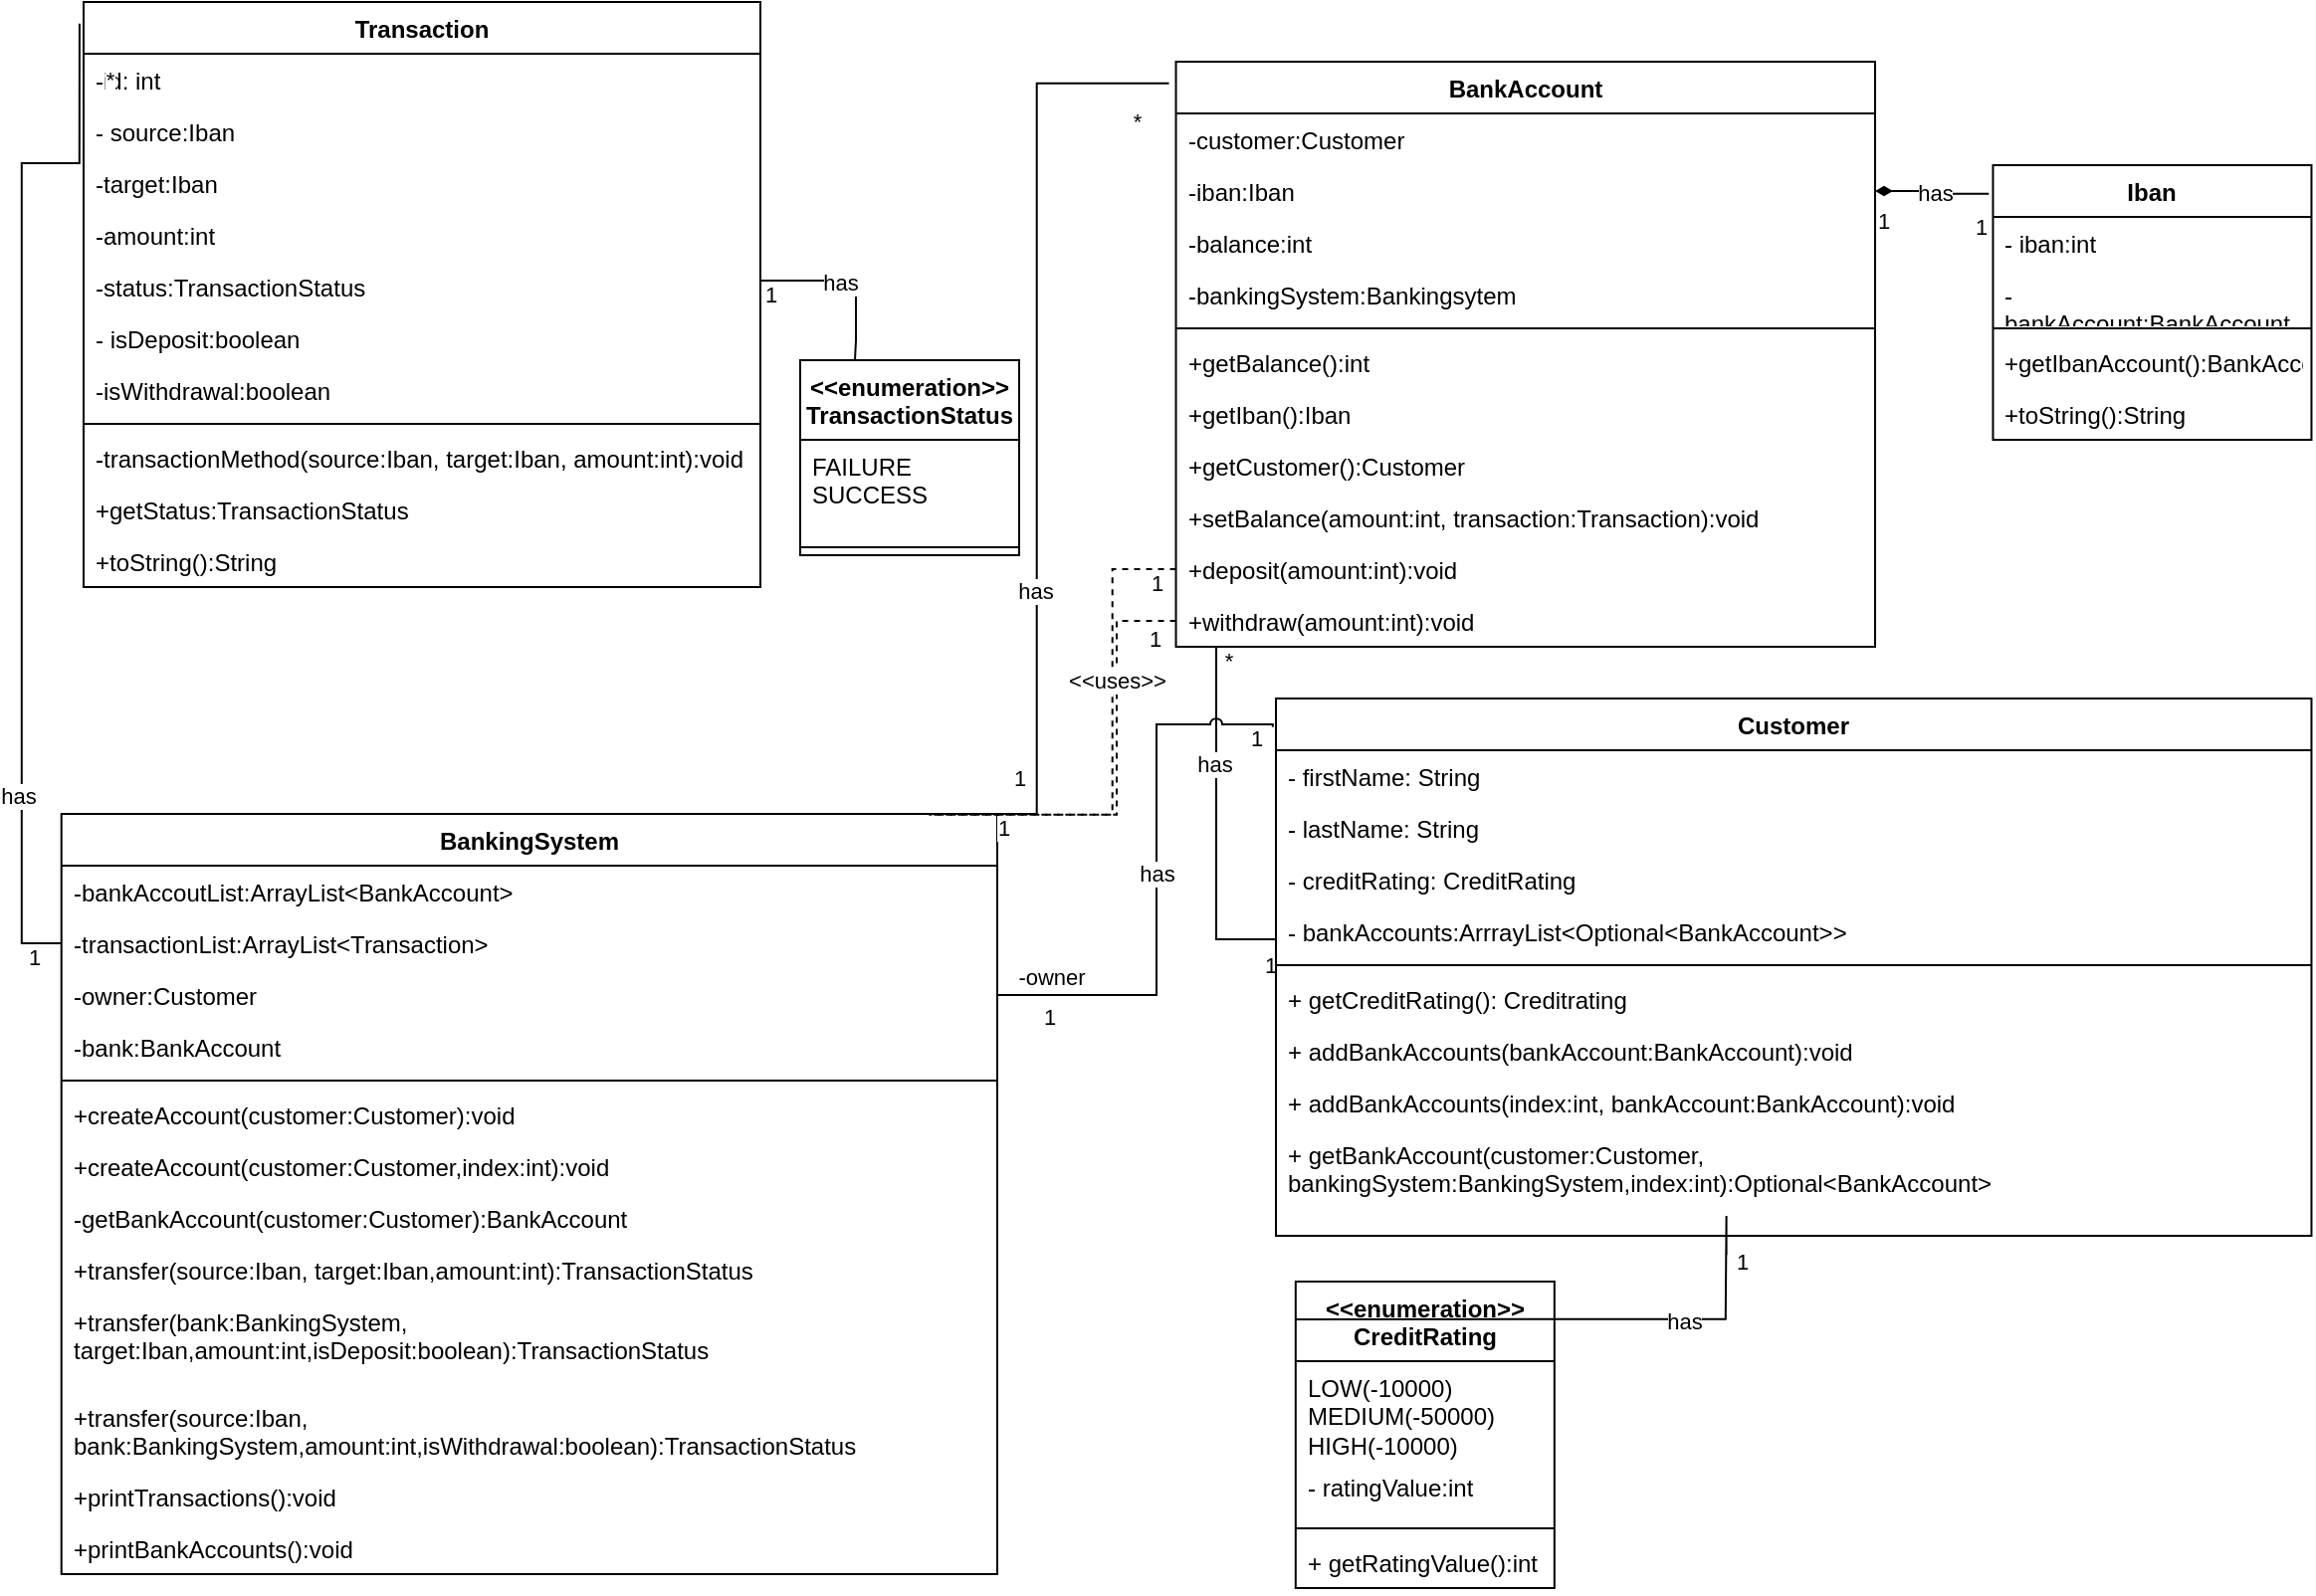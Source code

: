 <mxfile version="24.2.5" type="github">
  <diagram name="Page-1" id="c4acf3e9-155e-7222-9cf6-157b1a14988f">
    <mxGraphModel dx="1304" dy="1502" grid="1" gridSize="10" guides="1" tooltips="1" connect="1" arrows="1" fold="1" page="1" pageScale="1" pageWidth="1169" pageHeight="827" background="none" math="0" shadow="0">
      <root>
        <mxCell id="0" />
        <mxCell id="1" parent="0" />
        <mxCell id="sZMMLWBmmRGJno0L5d0l-5" value="BankingSystem" style="swimlane;fontStyle=1;align=center;verticalAlign=top;childLayout=stackLayout;horizontal=1;startSize=26;horizontalStack=0;resizeParent=1;resizeParentMax=0;resizeLast=0;collapsible=1;marginBottom=0;whiteSpace=wrap;html=1;" parent="1" vertex="1">
          <mxGeometry x="28.86" y="438" width="470.14" height="382" as="geometry" />
        </mxCell>
        <mxCell id="sZMMLWBmmRGJno0L5d0l-6" value="-bankAccoutList:ArrayList&amp;lt;BankAccount&amp;gt;" style="text;strokeColor=none;fillColor=none;align=left;verticalAlign=top;spacingLeft=4;spacingRight=4;overflow=hidden;rotatable=0;points=[[0,0.5],[1,0.5]];portConstraint=eastwest;whiteSpace=wrap;html=1;" parent="sZMMLWBmmRGJno0L5d0l-5" vertex="1">
          <mxGeometry y="26" width="470.14" height="26" as="geometry" />
        </mxCell>
        <mxCell id="wk22fEHmPmrBNLuspNeW-15" value="-transactionList:ArrayList&amp;lt;Transaction&amp;gt;" style="text;strokeColor=none;fillColor=none;align=left;verticalAlign=top;spacingLeft=4;spacingRight=4;overflow=hidden;rotatable=0;points=[[0,0.5],[1,0.5]];portConstraint=eastwest;whiteSpace=wrap;html=1;" parent="sZMMLWBmmRGJno0L5d0l-5" vertex="1">
          <mxGeometry y="52" width="470.14" height="26" as="geometry" />
        </mxCell>
        <mxCell id="wk22fEHmPmrBNLuspNeW-14" value="-owner:Customer" style="text;strokeColor=none;fillColor=none;align=left;verticalAlign=top;spacingLeft=4;spacingRight=4;overflow=hidden;rotatable=0;points=[[0,0.5],[1,0.5]];portConstraint=eastwest;whiteSpace=wrap;html=1;" parent="sZMMLWBmmRGJno0L5d0l-5" vertex="1">
          <mxGeometry y="78" width="470.14" height="26" as="geometry" />
        </mxCell>
        <mxCell id="wk22fEHmPmrBNLuspNeW-16" value="-bank:BankAccount" style="text;strokeColor=none;fillColor=none;align=left;verticalAlign=top;spacingLeft=4;spacingRight=4;overflow=hidden;rotatable=0;points=[[0,0.5],[1,0.5]];portConstraint=eastwest;whiteSpace=wrap;html=1;" parent="sZMMLWBmmRGJno0L5d0l-5" vertex="1">
          <mxGeometry y="104" width="470.14" height="26" as="geometry" />
        </mxCell>
        <mxCell id="sZMMLWBmmRGJno0L5d0l-7" value="" style="line;strokeWidth=1;fillColor=none;align=left;verticalAlign=middle;spacingTop=-1;spacingLeft=3;spacingRight=3;rotatable=0;labelPosition=right;points=[];portConstraint=eastwest;strokeColor=inherit;" parent="sZMMLWBmmRGJno0L5d0l-5" vertex="1">
          <mxGeometry y="130" width="470.14" height="8" as="geometry" />
        </mxCell>
        <mxCell id="sZMMLWBmmRGJno0L5d0l-8" value="+createAccount(customer:Customer):void" style="text;strokeColor=none;fillColor=none;align=left;verticalAlign=top;spacingLeft=4;spacingRight=4;overflow=hidden;rotatable=0;points=[[0,0.5],[1,0.5]];portConstraint=eastwest;whiteSpace=wrap;html=1;" parent="sZMMLWBmmRGJno0L5d0l-5" vertex="1">
          <mxGeometry y="138" width="470.14" height="26" as="geometry" />
        </mxCell>
        <mxCell id="wk22fEHmPmrBNLuspNeW-73" value="+createAccount(customer:Customer,index:int):void" style="text;strokeColor=none;fillColor=none;align=left;verticalAlign=top;spacingLeft=4;spacingRight=4;overflow=hidden;rotatable=0;points=[[0,0.5],[1,0.5]];portConstraint=eastwest;whiteSpace=wrap;html=1;" parent="sZMMLWBmmRGJno0L5d0l-5" vertex="1">
          <mxGeometry y="164" width="470.14" height="26" as="geometry" />
        </mxCell>
        <mxCell id="wk22fEHmPmrBNLuspNeW-17" value="-getBankAccount(customer:Customer):BankAccount" style="text;strokeColor=none;fillColor=none;align=left;verticalAlign=top;spacingLeft=4;spacingRight=4;overflow=hidden;rotatable=0;points=[[0,0.5],[1,0.5]];portConstraint=eastwest;whiteSpace=wrap;html=1;" parent="sZMMLWBmmRGJno0L5d0l-5" vertex="1">
          <mxGeometry y="190" width="470.14" height="26" as="geometry" />
        </mxCell>
        <mxCell id="wk22fEHmPmrBNLuspNeW-18" value="+transfer(source:Iban, target:Iban,amount:int):TransactionStatus" style="text;strokeColor=none;fillColor=none;align=left;verticalAlign=top;spacingLeft=4;spacingRight=4;overflow=hidden;rotatable=0;points=[[0,0.5],[1,0.5]];portConstraint=eastwest;whiteSpace=wrap;html=1;" parent="sZMMLWBmmRGJno0L5d0l-5" vertex="1">
          <mxGeometry y="216" width="470.14" height="26" as="geometry" />
        </mxCell>
        <mxCell id="wk22fEHmPmrBNLuspNeW-74" value="&lt;div&gt;+transfer(bank:BankingSystem, target:Iban,amount:int,isDeposit:boolean):TransactionStatus&lt;/div&gt;" style="text;strokeColor=none;fillColor=none;align=left;verticalAlign=top;spacingLeft=4;spacingRight=4;overflow=hidden;rotatable=0;points=[[0,0.5],[1,0.5]];portConstraint=eastwest;whiteSpace=wrap;html=1;" parent="sZMMLWBmmRGJno0L5d0l-5" vertex="1">
          <mxGeometry y="242" width="470.14" height="48" as="geometry" />
        </mxCell>
        <mxCell id="wk22fEHmPmrBNLuspNeW-75" value="+transfer(source:Iban, bank:BankingSystem,amount:int,isWithdrawal:boolean):TransactionStatus" style="text;strokeColor=none;fillColor=none;align=left;verticalAlign=top;spacingLeft=4;spacingRight=4;overflow=hidden;rotatable=0;points=[[0,0.5],[1,0.5]];portConstraint=eastwest;whiteSpace=wrap;html=1;" parent="sZMMLWBmmRGJno0L5d0l-5" vertex="1">
          <mxGeometry y="290" width="470.14" height="40" as="geometry" />
        </mxCell>
        <mxCell id="wk22fEHmPmrBNLuspNeW-19" value="+printTransactions():void" style="text;strokeColor=none;fillColor=none;align=left;verticalAlign=top;spacingLeft=4;spacingRight=4;overflow=hidden;rotatable=0;points=[[0,0.5],[1,0.5]];portConstraint=eastwest;whiteSpace=wrap;html=1;" parent="sZMMLWBmmRGJno0L5d0l-5" vertex="1">
          <mxGeometry y="330" width="470.14" height="26" as="geometry" />
        </mxCell>
        <mxCell id="wk22fEHmPmrBNLuspNeW-76" value="+printBankAccounts():void" style="text;strokeColor=none;fillColor=none;align=left;verticalAlign=top;spacingLeft=4;spacingRight=4;overflow=hidden;rotatable=0;points=[[0,0.5],[1,0.5]];portConstraint=eastwest;whiteSpace=wrap;html=1;" parent="sZMMLWBmmRGJno0L5d0l-5" vertex="1">
          <mxGeometry y="356" width="470.14" height="26" as="geometry" />
        </mxCell>
        <mxCell id="wk22fEHmPmrBNLuspNeW-20" value="&lt;div&gt;&amp;lt;&amp;lt;enumeration&amp;gt;&amp;gt;&lt;/div&gt;&lt;div&gt;CreditRating&lt;br&gt;&lt;/div&gt;" style="swimlane;fontStyle=1;align=center;verticalAlign=top;childLayout=stackLayout;horizontal=1;startSize=40;horizontalStack=0;resizeParent=1;resizeParentMax=0;resizeLast=0;collapsible=1;marginBottom=0;whiteSpace=wrap;html=1;" parent="1" vertex="1">
          <mxGeometry x="648.91" y="673" width="130" height="154" as="geometry" />
        </mxCell>
        <mxCell id="wk22fEHmPmrBNLuspNeW-21" value="&lt;div&gt;LOW(-10000)&lt;/div&gt;&lt;div&gt;MEDIUM(-50000)&lt;/div&gt;&lt;div&gt;HIGH(-10000)&lt;br&gt;&lt;/div&gt;" style="text;strokeColor=none;fillColor=none;align=left;verticalAlign=top;spacingLeft=4;spacingRight=4;overflow=hidden;rotatable=0;points=[[0,0.5],[1,0.5]];portConstraint=eastwest;whiteSpace=wrap;html=1;" parent="wk22fEHmPmrBNLuspNeW-20" vertex="1">
          <mxGeometry y="40" width="130" height="50" as="geometry" />
        </mxCell>
        <mxCell id="wk22fEHmPmrBNLuspNeW-24" value="- ratingValue:int" style="text;strokeColor=none;fillColor=none;align=left;verticalAlign=top;spacingLeft=4;spacingRight=4;overflow=hidden;rotatable=0;points=[[0,0.5],[1,0.5]];portConstraint=eastwest;whiteSpace=wrap;html=1;" parent="wk22fEHmPmrBNLuspNeW-20" vertex="1">
          <mxGeometry y="90" width="130" height="30" as="geometry" />
        </mxCell>
        <mxCell id="wk22fEHmPmrBNLuspNeW-22" value="" style="line;strokeWidth=1;fillColor=none;align=left;verticalAlign=middle;spacingTop=-1;spacingLeft=3;spacingRight=3;rotatable=0;labelPosition=right;points=[];portConstraint=eastwest;strokeColor=inherit;" parent="wk22fEHmPmrBNLuspNeW-20" vertex="1">
          <mxGeometry y="120" width="130" height="8" as="geometry" />
        </mxCell>
        <mxCell id="wk22fEHmPmrBNLuspNeW-23" value="+ getRatingValue():int" style="text;strokeColor=none;fillColor=none;align=left;verticalAlign=top;spacingLeft=4;spacingRight=4;overflow=hidden;rotatable=0;points=[[0,0.5],[1,0.5]];portConstraint=eastwest;whiteSpace=wrap;html=1;" parent="wk22fEHmPmrBNLuspNeW-20" vertex="1">
          <mxGeometry y="128" width="130" height="26" as="geometry" />
        </mxCell>
        <mxCell id="wk22fEHmPmrBNLuspNeW-62" style="edgeStyle=orthogonalEdgeStyle;rounded=0;orthogonalLoop=1;jettySize=auto;html=1;exitX=1;exitY=0.5;exitDx=0;exitDy=0;" parent="wk22fEHmPmrBNLuspNeW-20" source="wk22fEHmPmrBNLuspNeW-21" target="wk22fEHmPmrBNLuspNeW-21" edge="1">
          <mxGeometry relative="1" as="geometry" />
        </mxCell>
        <mxCell id="wk22fEHmPmrBNLuspNeW-25" value="BankAccount" style="swimlane;fontStyle=1;align=center;verticalAlign=top;childLayout=stackLayout;horizontal=1;startSize=26;horizontalStack=0;resizeParent=1;resizeParentMax=0;resizeLast=0;collapsible=1;marginBottom=0;whiteSpace=wrap;html=1;" parent="1" vertex="1">
          <mxGeometry x="588.77" y="60" width="351.23" height="294" as="geometry" />
        </mxCell>
        <mxCell id="wk22fEHmPmrBNLuspNeW-26" value="-customer:Customer&lt;span style=&quot;white-space: pre;&quot;&gt;&#x9;&lt;/span&gt;" style="text;strokeColor=none;fillColor=none;align=left;verticalAlign=top;spacingLeft=4;spacingRight=4;overflow=hidden;rotatable=0;points=[[0,0.5],[1,0.5]];portConstraint=eastwest;whiteSpace=wrap;html=1;" parent="wk22fEHmPmrBNLuspNeW-25" vertex="1">
          <mxGeometry y="26" width="351.23" height="26" as="geometry" />
        </mxCell>
        <mxCell id="wk22fEHmPmrBNLuspNeW-27" value="-iban:Iban" style="text;strokeColor=none;fillColor=none;align=left;verticalAlign=top;spacingLeft=4;spacingRight=4;overflow=hidden;rotatable=0;points=[[0,0.5],[1,0.5]];portConstraint=eastwest;whiteSpace=wrap;html=1;" parent="wk22fEHmPmrBNLuspNeW-25" vertex="1">
          <mxGeometry y="52" width="351.23" height="26" as="geometry" />
        </mxCell>
        <mxCell id="wk22fEHmPmrBNLuspNeW-28" value="-balance:int" style="text;strokeColor=none;fillColor=none;align=left;verticalAlign=top;spacingLeft=4;spacingRight=4;overflow=hidden;rotatable=0;points=[[0,0.5],[1,0.5]];portConstraint=eastwest;whiteSpace=wrap;html=1;" parent="wk22fEHmPmrBNLuspNeW-25" vertex="1">
          <mxGeometry y="78" width="351.23" height="26" as="geometry" />
        </mxCell>
        <mxCell id="wk22fEHmPmrBNLuspNeW-29" value="-bankingSystem:Bankingsytem" style="text;strokeColor=none;fillColor=none;align=left;verticalAlign=top;spacingLeft=4;spacingRight=4;overflow=hidden;rotatable=0;points=[[0,0.5],[1,0.5]];portConstraint=eastwest;whiteSpace=wrap;html=1;" parent="wk22fEHmPmrBNLuspNeW-25" vertex="1">
          <mxGeometry y="104" width="351.23" height="26" as="geometry" />
        </mxCell>
        <mxCell id="wk22fEHmPmrBNLuspNeW-30" value="" style="line;strokeWidth=1;fillColor=none;align=left;verticalAlign=middle;spacingTop=-1;spacingLeft=3;spacingRight=3;rotatable=0;labelPosition=right;points=[];portConstraint=eastwest;strokeColor=inherit;" parent="wk22fEHmPmrBNLuspNeW-25" vertex="1">
          <mxGeometry y="130" width="351.23" height="8" as="geometry" />
        </mxCell>
        <mxCell id="wk22fEHmPmrBNLuspNeW-31" value="+getBalance():int" style="text;strokeColor=none;fillColor=none;align=left;verticalAlign=top;spacingLeft=4;spacingRight=4;overflow=hidden;rotatable=0;points=[[0,0.5],[1,0.5]];portConstraint=eastwest;whiteSpace=wrap;html=1;" parent="wk22fEHmPmrBNLuspNeW-25" vertex="1">
          <mxGeometry y="138" width="351.23" height="26" as="geometry" />
        </mxCell>
        <mxCell id="wk22fEHmPmrBNLuspNeW-32" value="+getIban():Iban" style="text;strokeColor=none;fillColor=none;align=left;verticalAlign=top;spacingLeft=4;spacingRight=4;overflow=hidden;rotatable=0;points=[[0,0.5],[1,0.5]];portConstraint=eastwest;whiteSpace=wrap;html=1;" parent="wk22fEHmPmrBNLuspNeW-25" vertex="1">
          <mxGeometry y="164" width="351.23" height="26" as="geometry" />
        </mxCell>
        <mxCell id="wk22fEHmPmrBNLuspNeW-33" value="+getCustomer():Customer" style="text;strokeColor=none;fillColor=none;align=left;verticalAlign=top;spacingLeft=4;spacingRight=4;overflow=hidden;rotatable=0;points=[[0,0.5],[1,0.5]];portConstraint=eastwest;whiteSpace=wrap;html=1;" parent="wk22fEHmPmrBNLuspNeW-25" vertex="1">
          <mxGeometry y="190" width="351.23" height="26" as="geometry" />
        </mxCell>
        <mxCell id="wk22fEHmPmrBNLuspNeW-34" value="+setBalance(amount:int, transaction:Transaction):void" style="text;strokeColor=none;fillColor=none;align=left;verticalAlign=top;spacingLeft=4;spacingRight=4;overflow=hidden;rotatable=0;points=[[0,0.5],[1,0.5]];portConstraint=eastwest;whiteSpace=wrap;html=1;" parent="wk22fEHmPmrBNLuspNeW-25" vertex="1">
          <mxGeometry y="216" width="351.23" height="26" as="geometry" />
        </mxCell>
        <mxCell id="wk22fEHmPmrBNLuspNeW-35" value="+deposit(amount:int):void" style="text;strokeColor=none;fillColor=none;align=left;verticalAlign=top;spacingLeft=4;spacingRight=4;overflow=hidden;rotatable=0;points=[[0,0.5],[1,0.5]];portConstraint=eastwest;whiteSpace=wrap;html=1;" parent="wk22fEHmPmrBNLuspNeW-25" vertex="1">
          <mxGeometry y="242" width="351.23" height="26" as="geometry" />
        </mxCell>
        <mxCell id="wk22fEHmPmrBNLuspNeW-37" value="+withdraw(amount:int):void" style="text;strokeColor=none;fillColor=none;align=left;verticalAlign=top;spacingLeft=4;spacingRight=4;overflow=hidden;rotatable=0;points=[[0,0.5],[1,0.5]];portConstraint=eastwest;whiteSpace=wrap;html=1;" parent="wk22fEHmPmrBNLuspNeW-25" vertex="1">
          <mxGeometry y="268" width="351.23" height="26" as="geometry" />
        </mxCell>
        <mxCell id="wk22fEHmPmrBNLuspNeW-38" value="Iban" style="swimlane;fontStyle=1;align=center;verticalAlign=top;childLayout=stackLayout;horizontal=1;startSize=26;horizontalStack=0;resizeParent=1;resizeParentMax=0;resizeLast=0;collapsible=1;marginBottom=0;whiteSpace=wrap;html=1;" parent="1" vertex="1">
          <mxGeometry x="999.23" y="112" width="160" height="138" as="geometry" />
        </mxCell>
        <mxCell id="wk22fEHmPmrBNLuspNeW-39" value="- iban:int" style="text;strokeColor=none;fillColor=none;align=left;verticalAlign=top;spacingLeft=4;spacingRight=4;overflow=hidden;rotatable=0;points=[[0,0.5],[1,0.5]];portConstraint=eastwest;whiteSpace=wrap;html=1;" parent="wk22fEHmPmrBNLuspNeW-38" vertex="1">
          <mxGeometry y="26" width="160" height="26" as="geometry" />
        </mxCell>
        <mxCell id="wk22fEHmPmrBNLuspNeW-42" value="- bankAccount:BankAccount" style="text;strokeColor=none;fillColor=none;align=left;verticalAlign=top;spacingLeft=4;spacingRight=4;overflow=hidden;rotatable=0;points=[[0,0.5],[1,0.5]];portConstraint=eastwest;whiteSpace=wrap;html=1;" parent="wk22fEHmPmrBNLuspNeW-38" vertex="1">
          <mxGeometry y="52" width="160" height="26" as="geometry" />
        </mxCell>
        <mxCell id="wk22fEHmPmrBNLuspNeW-40" value="" style="line;strokeWidth=1;fillColor=none;align=left;verticalAlign=middle;spacingTop=-1;spacingLeft=3;spacingRight=3;rotatable=0;labelPosition=right;points=[];portConstraint=eastwest;strokeColor=inherit;" parent="wk22fEHmPmrBNLuspNeW-38" vertex="1">
          <mxGeometry y="78" width="160" height="8" as="geometry" />
        </mxCell>
        <mxCell id="wk22fEHmPmrBNLuspNeW-41" value="+getIbanAccount():BankAccount" style="text;strokeColor=none;fillColor=none;align=left;verticalAlign=top;spacingLeft=4;spacingRight=4;overflow=hidden;rotatable=0;points=[[0,0.5],[1,0.5]];portConstraint=eastwest;whiteSpace=wrap;html=1;" parent="wk22fEHmPmrBNLuspNeW-38" vertex="1">
          <mxGeometry y="86" width="160" height="26" as="geometry" />
        </mxCell>
        <mxCell id="wk22fEHmPmrBNLuspNeW-43" value="+toString():String" style="text;strokeColor=none;fillColor=none;align=left;verticalAlign=top;spacingLeft=4;spacingRight=4;overflow=hidden;rotatable=0;points=[[0,0.5],[1,0.5]];portConstraint=eastwest;whiteSpace=wrap;html=1;" parent="wk22fEHmPmrBNLuspNeW-38" vertex="1">
          <mxGeometry y="112" width="160" height="26" as="geometry" />
        </mxCell>
        <mxCell id="wk22fEHmPmrBNLuspNeW-44" value="Transaction" style="swimlane;fontStyle=1;align=center;verticalAlign=top;childLayout=stackLayout;horizontal=1;startSize=26;horizontalStack=0;resizeParent=1;resizeParentMax=0;resizeLast=0;collapsible=1;marginBottom=0;whiteSpace=wrap;html=1;" parent="1" vertex="1">
          <mxGeometry x="39.99" y="30" width="340.01" height="294" as="geometry" />
        </mxCell>
        <mxCell id="wk22fEHmPmrBNLuspNeW-45" value="-id: int" style="text;strokeColor=none;fillColor=none;align=left;verticalAlign=top;spacingLeft=4;spacingRight=4;overflow=hidden;rotatable=0;points=[[0,0.5],[1,0.5]];portConstraint=eastwest;whiteSpace=wrap;html=1;" parent="wk22fEHmPmrBNLuspNeW-44" vertex="1">
          <mxGeometry y="26" width="340.01" height="26" as="geometry" />
        </mxCell>
        <mxCell id="wk22fEHmPmrBNLuspNeW-46" value="- source:Iban" style="text;strokeColor=none;fillColor=none;align=left;verticalAlign=top;spacingLeft=4;spacingRight=4;overflow=hidden;rotatable=0;points=[[0,0.5],[1,0.5]];portConstraint=eastwest;whiteSpace=wrap;html=1;" parent="wk22fEHmPmrBNLuspNeW-44" vertex="1">
          <mxGeometry y="52" width="340.01" height="26" as="geometry" />
        </mxCell>
        <mxCell id="wk22fEHmPmrBNLuspNeW-47" value="-target:Iban" style="text;strokeColor=none;fillColor=none;align=left;verticalAlign=top;spacingLeft=4;spacingRight=4;overflow=hidden;rotatable=0;points=[[0,0.5],[1,0.5]];portConstraint=eastwest;whiteSpace=wrap;html=1;" parent="wk22fEHmPmrBNLuspNeW-44" vertex="1">
          <mxGeometry y="78" width="340.01" height="26" as="geometry" />
        </mxCell>
        <mxCell id="wk22fEHmPmrBNLuspNeW-54" value="-amount:int" style="text;strokeColor=none;fillColor=none;align=left;verticalAlign=top;spacingLeft=4;spacingRight=4;overflow=hidden;rotatable=0;points=[[0,0.5],[1,0.5]];portConstraint=eastwest;whiteSpace=wrap;html=1;" parent="wk22fEHmPmrBNLuspNeW-44" vertex="1">
          <mxGeometry y="104" width="340.01" height="26" as="geometry" />
        </mxCell>
        <mxCell id="wk22fEHmPmrBNLuspNeW-55" value="-status:TransactionStatus" style="text;strokeColor=none;fillColor=none;align=left;verticalAlign=top;spacingLeft=4;spacingRight=4;overflow=hidden;rotatable=0;points=[[0,0.5],[1,0.5]];portConstraint=eastwest;whiteSpace=wrap;html=1;" parent="wk22fEHmPmrBNLuspNeW-44" vertex="1">
          <mxGeometry y="130" width="340.01" height="26" as="geometry" />
        </mxCell>
        <mxCell id="wk22fEHmPmrBNLuspNeW-56" value="- isDeposit:boolean" style="text;strokeColor=none;fillColor=none;align=left;verticalAlign=top;spacingLeft=4;spacingRight=4;overflow=hidden;rotatable=0;points=[[0,0.5],[1,0.5]];portConstraint=eastwest;whiteSpace=wrap;html=1;" parent="wk22fEHmPmrBNLuspNeW-44" vertex="1">
          <mxGeometry y="156" width="340.01" height="26" as="geometry" />
        </mxCell>
        <mxCell id="wk22fEHmPmrBNLuspNeW-48" value="-isWithdrawal:boolean" style="text;strokeColor=none;fillColor=none;align=left;verticalAlign=top;spacingLeft=4;spacingRight=4;overflow=hidden;rotatable=0;points=[[0,0.5],[1,0.5]];portConstraint=eastwest;whiteSpace=wrap;html=1;" parent="wk22fEHmPmrBNLuspNeW-44" vertex="1">
          <mxGeometry y="182" width="340.01" height="26" as="geometry" />
        </mxCell>
        <mxCell id="wk22fEHmPmrBNLuspNeW-49" value="" style="line;strokeWidth=1;fillColor=none;align=left;verticalAlign=middle;spacingTop=-1;spacingLeft=3;spacingRight=3;rotatable=0;labelPosition=right;points=[];portConstraint=eastwest;strokeColor=inherit;" parent="wk22fEHmPmrBNLuspNeW-44" vertex="1">
          <mxGeometry y="208" width="340.01" height="8" as="geometry" />
        </mxCell>
        <mxCell id="wk22fEHmPmrBNLuspNeW-50" value="-transactionMethod(source:Iban, target:Iban, amount:int):void" style="text;strokeColor=none;fillColor=none;align=left;verticalAlign=top;spacingLeft=4;spacingRight=4;overflow=hidden;rotatable=0;points=[[0,0.5],[1,0.5]];portConstraint=eastwest;whiteSpace=wrap;html=1;" parent="wk22fEHmPmrBNLuspNeW-44" vertex="1">
          <mxGeometry y="216" width="340.01" height="26" as="geometry" />
        </mxCell>
        <mxCell id="wk22fEHmPmrBNLuspNeW-51" value="+getStatus:TransactionStatus" style="text;strokeColor=none;fillColor=none;align=left;verticalAlign=top;spacingLeft=4;spacingRight=4;overflow=hidden;rotatable=0;points=[[0,0.5],[1,0.5]];portConstraint=eastwest;whiteSpace=wrap;html=1;" parent="wk22fEHmPmrBNLuspNeW-44" vertex="1">
          <mxGeometry y="242" width="340.01" height="26" as="geometry" />
        </mxCell>
        <mxCell id="wk22fEHmPmrBNLuspNeW-52" value="+toString():String" style="text;strokeColor=none;fillColor=none;align=left;verticalAlign=top;spacingLeft=4;spacingRight=4;overflow=hidden;rotatable=0;points=[[0,0.5],[1,0.5]];portConstraint=eastwest;whiteSpace=wrap;html=1;" parent="wk22fEHmPmrBNLuspNeW-44" vertex="1">
          <mxGeometry y="268" width="340.01" height="26" as="geometry" />
        </mxCell>
        <mxCell id="wk22fEHmPmrBNLuspNeW-57" value="&lt;div&gt;&amp;lt;&amp;lt;enumeration&amp;gt;&amp;gt;&lt;/div&gt;&lt;div&gt;TransactionStatus&lt;br&gt;&lt;/div&gt;" style="swimlane;fontStyle=1;align=center;verticalAlign=top;childLayout=stackLayout;horizontal=1;startSize=40;horizontalStack=0;resizeParent=1;resizeParentMax=0;resizeLast=0;collapsible=1;marginBottom=0;whiteSpace=wrap;html=1;" parent="1" vertex="1">
          <mxGeometry x="400.0" y="210" width="110" height="98" as="geometry" />
        </mxCell>
        <mxCell id="wk22fEHmPmrBNLuspNeW-58" value="&lt;div&gt;FAILURE&lt;/div&gt;&lt;div&gt;SUCCESS&lt;br&gt;&lt;/div&gt;" style="text;strokeColor=none;fillColor=none;align=left;verticalAlign=top;spacingLeft=4;spacingRight=4;overflow=hidden;rotatable=0;points=[[0,0.5],[1,0.5]];portConstraint=eastwest;whiteSpace=wrap;html=1;" parent="wk22fEHmPmrBNLuspNeW-57" vertex="1">
          <mxGeometry y="40" width="110" height="50" as="geometry" />
        </mxCell>
        <mxCell id="wk22fEHmPmrBNLuspNeW-60" value="" style="line;strokeWidth=1;fillColor=none;align=left;verticalAlign=middle;spacingTop=-1;spacingLeft=3;spacingRight=3;rotatable=0;labelPosition=right;points=[];portConstraint=eastwest;strokeColor=inherit;" parent="wk22fEHmPmrBNLuspNeW-57" vertex="1">
          <mxGeometry y="90" width="110" height="8" as="geometry" />
        </mxCell>
        <mxCell id="wk22fEHmPmrBNLuspNeW-89" style="edgeStyle=orthogonalEdgeStyle;rounded=0;orthogonalLoop=1;jettySize=auto;html=1;exitX=0;exitY=0.5;exitDx=0;exitDy=0;endArrow=none;endFill=0;" parent="1" source="wk22fEHmPmrBNLuspNeW-63" target="wk22fEHmPmrBNLuspNeW-25" edge="1">
          <mxGeometry relative="1" as="geometry">
            <Array as="points">
              <mxPoint x="609" y="501" />
            </Array>
          </mxGeometry>
        </mxCell>
        <mxCell id="-ng3TfhdZixkfPFJ0xl9-1" value="has" style="edgeLabel;html=1;align=center;verticalAlign=middle;resizable=0;points=[];" vertex="1" connectable="0" parent="wk22fEHmPmrBNLuspNeW-89">
          <mxGeometry x="0.384" y="1" relative="1" as="geometry">
            <mxPoint as="offset" />
          </mxGeometry>
        </mxCell>
        <mxCell id="-ng3TfhdZixkfPFJ0xl9-6" value="*" style="edgeLabel;html=1;align=center;verticalAlign=middle;resizable=0;points=[];" vertex="1" connectable="0" parent="wk22fEHmPmrBNLuspNeW-89">
          <mxGeometry x="0.879" y="-1" relative="1" as="geometry">
            <mxPoint x="5" y="-5" as="offset" />
          </mxGeometry>
        </mxCell>
        <mxCell id="-ng3TfhdZixkfPFJ0xl9-7" value="1" style="edgeLabel;html=1;align=center;verticalAlign=middle;resizable=0;points=[];" vertex="1" connectable="0" parent="wk22fEHmPmrBNLuspNeW-89">
          <mxGeometry x="-0.926" y="3" relative="1" as="geometry">
            <mxPoint y="6" as="offset" />
          </mxGeometry>
        </mxCell>
        <mxCell id="wk22fEHmPmrBNLuspNeW-63" value="Customer" style="swimlane;fontStyle=1;align=center;verticalAlign=top;childLayout=stackLayout;horizontal=1;startSize=26;horizontalStack=0;resizeParent=1;resizeParentMax=0;resizeLast=0;collapsible=1;marginBottom=0;whiteSpace=wrap;html=1;" parent="1" vertex="1">
          <mxGeometry x="639" y="380" width="520.23" height="270" as="geometry" />
        </mxCell>
        <mxCell id="wk22fEHmPmrBNLuspNeW-64" value="- firstName: String" style="text;strokeColor=none;fillColor=none;align=left;verticalAlign=top;spacingLeft=4;spacingRight=4;overflow=hidden;rotatable=0;points=[[0,0.5],[1,0.5]];portConstraint=eastwest;whiteSpace=wrap;html=1;" parent="wk22fEHmPmrBNLuspNeW-63" vertex="1">
          <mxGeometry y="26" width="520.23" height="26" as="geometry" />
        </mxCell>
        <mxCell id="wk22fEHmPmrBNLuspNeW-65" value="- lastName: String" style="text;strokeColor=none;fillColor=none;align=left;verticalAlign=top;spacingLeft=4;spacingRight=4;overflow=hidden;rotatable=0;points=[[0,0.5],[1,0.5]];portConstraint=eastwest;whiteSpace=wrap;html=1;" parent="wk22fEHmPmrBNLuspNeW-63" vertex="1">
          <mxGeometry y="52" width="520.23" height="26" as="geometry" />
        </mxCell>
        <mxCell id="wk22fEHmPmrBNLuspNeW-66" value="- creditRating: CreditRating" style="text;strokeColor=none;fillColor=none;align=left;verticalAlign=top;spacingLeft=4;spacingRight=4;overflow=hidden;rotatable=0;points=[[0,0.5],[1,0.5]];portConstraint=eastwest;whiteSpace=wrap;html=1;" parent="wk22fEHmPmrBNLuspNeW-63" vertex="1">
          <mxGeometry y="78" width="520.23" height="26" as="geometry" />
        </mxCell>
        <mxCell id="wk22fEHmPmrBNLuspNeW-67" value="- bankAccounts:ArrrayList&amp;lt;Optional&amp;lt;BankAccount&amp;gt;&amp;gt; " style="text;strokeColor=none;fillColor=none;align=left;verticalAlign=top;spacingLeft=4;spacingRight=4;overflow=hidden;rotatable=0;points=[[0,0.5],[1,0.5]];portConstraint=eastwest;whiteSpace=wrap;html=1;" parent="wk22fEHmPmrBNLuspNeW-63" vertex="1">
          <mxGeometry y="104" width="520.23" height="26" as="geometry" />
        </mxCell>
        <mxCell id="wk22fEHmPmrBNLuspNeW-68" value="" style="line;strokeWidth=1;fillColor=none;align=left;verticalAlign=middle;spacingTop=-1;spacingLeft=3;spacingRight=3;rotatable=0;labelPosition=right;points=[];portConstraint=eastwest;strokeColor=inherit;" parent="wk22fEHmPmrBNLuspNeW-63" vertex="1">
          <mxGeometry y="130" width="520.23" height="8" as="geometry" />
        </mxCell>
        <mxCell id="wk22fEHmPmrBNLuspNeW-69" value="+ getCreditRating(): Creditrating" style="text;strokeColor=none;fillColor=none;align=left;verticalAlign=top;spacingLeft=4;spacingRight=4;overflow=hidden;rotatable=0;points=[[0,0.5],[1,0.5]];portConstraint=eastwest;whiteSpace=wrap;html=1;" parent="wk22fEHmPmrBNLuspNeW-63" vertex="1">
          <mxGeometry y="138" width="520.23" height="26" as="geometry" />
        </mxCell>
        <mxCell id="wk22fEHmPmrBNLuspNeW-70" value="+ addBankAccounts(bankAccount:BankAccount):void" style="text;strokeColor=none;fillColor=none;align=left;verticalAlign=top;spacingLeft=4;spacingRight=4;overflow=hidden;rotatable=0;points=[[0,0.5],[1,0.5]];portConstraint=eastwest;whiteSpace=wrap;html=1;" parent="wk22fEHmPmrBNLuspNeW-63" vertex="1">
          <mxGeometry y="164" width="520.23" height="26" as="geometry" />
        </mxCell>
        <mxCell id="wk22fEHmPmrBNLuspNeW-71" value="+ addBankAccounts(index:int, bankAccount:BankAccount):void" style="text;strokeColor=none;fillColor=none;align=left;verticalAlign=top;spacingLeft=4;spacingRight=4;overflow=hidden;rotatable=0;points=[[0,0.5],[1,0.5]];portConstraint=eastwest;whiteSpace=wrap;html=1;" parent="wk22fEHmPmrBNLuspNeW-63" vertex="1">
          <mxGeometry y="190" width="520.23" height="26" as="geometry" />
        </mxCell>
        <mxCell id="wk22fEHmPmrBNLuspNeW-72" value="+ getBankAccount(customer:Customer, bankingSystem:BankingSystem,index:int):Optional&amp;lt;BankAccount&amp;gt;" style="text;strokeColor=none;fillColor=none;align=left;verticalAlign=top;spacingLeft=4;spacingRight=4;overflow=hidden;rotatable=0;points=[[0,0.5],[1,0.5]];portConstraint=eastwest;whiteSpace=wrap;html=1;" parent="wk22fEHmPmrBNLuspNeW-63" vertex="1">
          <mxGeometry y="216" width="520.23" height="54" as="geometry" />
        </mxCell>
        <mxCell id="wk22fEHmPmrBNLuspNeW-77" style="edgeStyle=orthogonalEdgeStyle;rounded=0;orthogonalLoop=1;jettySize=auto;html=1;exitX=0.435;exitY=1.179;exitDx=0;exitDy=0;entryX=0;entryY=0.123;entryDx=0;entryDy=0;entryPerimeter=0;endArrow=none;endFill=0;exitPerimeter=0;" parent="1" source="wk22fEHmPmrBNLuspNeW-72" target="wk22fEHmPmrBNLuspNeW-20" edge="1">
          <mxGeometry relative="1" as="geometry">
            <Array as="points">
              <mxPoint x="864.91" y="640" />
              <mxPoint x="864.91" y="669" />
            </Array>
          </mxGeometry>
        </mxCell>
        <mxCell id="wk22fEHmPmrBNLuspNeW-78" value="has" style="edgeLabel;html=1;align=center;verticalAlign=middle;resizable=0;points=[];" parent="wk22fEHmPmrBNLuspNeW-77" vertex="1" connectable="0">
          <mxGeometry x="-0.045" y="1" relative="1" as="geometry">
            <mxPoint x="45" as="offset" />
          </mxGeometry>
        </mxCell>
        <mxCell id="wk22fEHmPmrBNLuspNeW-79" value="1" style="edgeLabel;html=1;align=center;verticalAlign=middle;resizable=0;points=[];" parent="wk22fEHmPmrBNLuspNeW-77" vertex="1" connectable="0">
          <mxGeometry x="-0.964" y="1" relative="1" as="geometry">
            <mxPoint x="8" y="8" as="offset" />
          </mxGeometry>
        </mxCell>
        <mxCell id="wk22fEHmPmrBNLuspNeW-81" style="edgeStyle=orthogonalEdgeStyle;rounded=0;orthogonalLoop=1;jettySize=auto;html=1;exitX=1;exitY=0.5;exitDx=0;exitDy=0;entryX=-0.013;entryY=0.104;entryDx=0;entryDy=0;entryPerimeter=0;endArrow=none;endFill=0;startArrow=diamondThin;startFill=1;" parent="1" source="wk22fEHmPmrBNLuspNeW-27" target="wk22fEHmPmrBNLuspNeW-38" edge="1">
          <mxGeometry relative="1" as="geometry" />
        </mxCell>
        <mxCell id="wk22fEHmPmrBNLuspNeW-82" value="has" style="edgeLabel;html=1;align=center;verticalAlign=middle;resizable=0;points=[];" parent="wk22fEHmPmrBNLuspNeW-81" vertex="1" connectable="0">
          <mxGeometry x="0.073" y="1" relative="1" as="geometry">
            <mxPoint as="offset" />
          </mxGeometry>
        </mxCell>
        <mxCell id="wk22fEHmPmrBNLuspNeW-83" value="1" style="edgeLabel;html=1;align=center;verticalAlign=middle;resizable=0;points=[];" parent="wk22fEHmPmrBNLuspNeW-81" vertex="1" connectable="0">
          <mxGeometry x="-0.858" relative="1" as="geometry">
            <mxPoint y="15" as="offset" />
          </mxGeometry>
        </mxCell>
        <mxCell id="wk22fEHmPmrBNLuspNeW-84" value="1" style="edgeLabel;html=1;align=center;verticalAlign=middle;resizable=0;points=[];" parent="wk22fEHmPmrBNLuspNeW-81" vertex="1" connectable="0">
          <mxGeometry x="0.845" y="1" relative="1" as="geometry">
            <mxPoint y="17" as="offset" />
          </mxGeometry>
        </mxCell>
        <mxCell id="wk22fEHmPmrBNLuspNeW-85" style="edgeStyle=orthogonalEdgeStyle;rounded=0;orthogonalLoop=1;jettySize=auto;html=1;exitX=0.75;exitY=0;exitDx=0;exitDy=0;entryX=-0.01;entryY=0.037;entryDx=0;entryDy=0;entryPerimeter=0;endArrow=none;endFill=0;" parent="1" source="sZMMLWBmmRGJno0L5d0l-5" target="wk22fEHmPmrBNLuspNeW-25" edge="1">
          <mxGeometry relative="1" as="geometry">
            <Array as="points">
              <mxPoint x="518.86" y="438" />
              <mxPoint x="518.86" y="71" />
            </Array>
          </mxGeometry>
        </mxCell>
        <mxCell id="wk22fEHmPmrBNLuspNeW-86" value="has" style="edgeLabel;html=1;align=center;verticalAlign=middle;resizable=0;points=[];" parent="wk22fEHmPmrBNLuspNeW-85" vertex="1" connectable="0">
          <mxGeometry x="-0.125" relative="1" as="geometry">
            <mxPoint x="-1" as="offset" />
          </mxGeometry>
        </mxCell>
        <mxCell id="wk22fEHmPmrBNLuspNeW-87" value="1" style="edgeLabel;html=1;align=center;verticalAlign=middle;resizable=0;points=[];" parent="wk22fEHmPmrBNLuspNeW-85" vertex="1" connectable="0">
          <mxGeometry x="-0.929" y="-1" relative="1" as="geometry">
            <mxPoint x="108" y="-19" as="offset" />
          </mxGeometry>
        </mxCell>
        <mxCell id="wk22fEHmPmrBNLuspNeW-88" value="*" style="edgeLabel;html=1;align=center;verticalAlign=middle;resizable=0;points=[];" parent="wk22fEHmPmrBNLuspNeW-85" vertex="1" connectable="0">
          <mxGeometry x="0.941" y="-1" relative="1" as="geometry">
            <mxPoint y="18" as="offset" />
          </mxGeometry>
        </mxCell>
        <mxCell id="wk22fEHmPmrBNLuspNeW-90" style="edgeStyle=orthogonalEdgeStyle;rounded=0;orthogonalLoop=1;jettySize=auto;html=1;exitX=1;exitY=0.5;exitDx=0;exitDy=0;entryX=-0.003;entryY=0.053;entryDx=0;entryDy=0;entryPerimeter=0;endArrow=none;endFill=0;flowAnimation=0;labelBorderColor=none;jumpStyle=arc;" parent="1" source="wk22fEHmPmrBNLuspNeW-14" target="wk22fEHmPmrBNLuspNeW-63" edge="1">
          <mxGeometry relative="1" as="geometry">
            <Array as="points">
              <mxPoint x="579" y="529" />
              <mxPoint x="579" y="393" />
            </Array>
          </mxGeometry>
        </mxCell>
        <mxCell id="wk22fEHmPmrBNLuspNeW-91" value="has" style="edgeLabel;html=1;align=center;verticalAlign=middle;resizable=0;points=[];" parent="wk22fEHmPmrBNLuspNeW-90" vertex="1" connectable="0">
          <mxGeometry x="0.018" relative="1" as="geometry">
            <mxPoint y="-1" as="offset" />
          </mxGeometry>
        </mxCell>
        <mxCell id="wk22fEHmPmrBNLuspNeW-92" value="1" style="edgeLabel;html=1;align=center;verticalAlign=middle;resizable=0;points=[];" parent="wk22fEHmPmrBNLuspNeW-90" vertex="1" connectable="0">
          <mxGeometry x="-0.813" relative="1" as="geometry">
            <mxPoint y="11" as="offset" />
          </mxGeometry>
        </mxCell>
        <mxCell id="wk22fEHmPmrBNLuspNeW-93" value="-owner" style="edgeLabel;html=1;align=center;verticalAlign=middle;resizable=0;points=[];" parent="wk22fEHmPmrBNLuspNeW-90" vertex="1" connectable="0">
          <mxGeometry x="-0.839" relative="1" as="geometry">
            <mxPoint x="5" y="-9" as="offset" />
          </mxGeometry>
        </mxCell>
        <mxCell id="wk22fEHmPmrBNLuspNeW-94" value="1" style="edgeLabel;html=1;align=center;verticalAlign=middle;resizable=0;points=[];" parent="wk22fEHmPmrBNLuspNeW-90" vertex="1" connectable="0">
          <mxGeometry x="0.929" relative="1" as="geometry">
            <mxPoint y="7" as="offset" />
          </mxGeometry>
        </mxCell>
        <mxCell id="wk22fEHmPmrBNLuspNeW-95" style="edgeStyle=orthogonalEdgeStyle;rounded=0;orthogonalLoop=1;jettySize=auto;html=1;exitX=1;exitY=0.5;exitDx=0;exitDy=0;entryX=0.25;entryY=0;entryDx=0;entryDy=0;endArrow=none;endFill=0;" parent="1" source="wk22fEHmPmrBNLuspNeW-55" target="wk22fEHmPmrBNLuspNeW-57" edge="1">
          <mxGeometry relative="1" as="geometry">
            <Array as="points">
              <mxPoint x="380" y="170" />
              <mxPoint x="428" y="170" />
              <mxPoint x="428" y="200" />
              <mxPoint x="428" y="200" />
            </Array>
          </mxGeometry>
        </mxCell>
        <mxCell id="wk22fEHmPmrBNLuspNeW-96" value="has" style="edgeLabel;html=1;align=center;verticalAlign=middle;resizable=0;points=[];" parent="wk22fEHmPmrBNLuspNeW-95" vertex="1" connectable="0">
          <mxGeometry x="-0.071" y="-1" relative="1" as="geometry">
            <mxPoint as="offset" />
          </mxGeometry>
        </mxCell>
        <mxCell id="wk22fEHmPmrBNLuspNeW-97" value="1" style="edgeLabel;html=1;align=center;verticalAlign=middle;resizable=0;points=[];" parent="wk22fEHmPmrBNLuspNeW-95" vertex="1" connectable="0">
          <mxGeometry x="-0.837" relative="1" as="geometry">
            <mxPoint y="7" as="offset" />
          </mxGeometry>
        </mxCell>
        <mxCell id="wk22fEHmPmrBNLuspNeW-99" style="edgeStyle=orthogonalEdgeStyle;rounded=0;orthogonalLoop=1;jettySize=auto;html=1;exitX=0;exitY=0.5;exitDx=0;exitDy=0;entryX=-0.006;entryY=0.037;entryDx=0;entryDy=0;entryPerimeter=0;endArrow=none;endFill=0;" parent="1" source="wk22fEHmPmrBNLuspNeW-15" target="wk22fEHmPmrBNLuspNeW-44" edge="1">
          <mxGeometry relative="1" as="geometry">
            <Array as="points">
              <mxPoint x="8.91" y="503" />
              <mxPoint x="8.91" y="111" />
            </Array>
          </mxGeometry>
        </mxCell>
        <mxCell id="wk22fEHmPmrBNLuspNeW-100" value="has" style="edgeLabel;html=1;align=center;verticalAlign=middle;resizable=0;points=[];" parent="wk22fEHmPmrBNLuspNeW-99" vertex="1" connectable="0">
          <mxGeometry x="-0.632" y="1" relative="1" as="geometry">
            <mxPoint x="-1" as="offset" />
          </mxGeometry>
        </mxCell>
        <mxCell id="wk22fEHmPmrBNLuspNeW-101" value="1" style="edgeLabel;html=1;align=center;verticalAlign=middle;resizable=0;points=[];" parent="wk22fEHmPmrBNLuspNeW-99" vertex="1" connectable="0">
          <mxGeometry x="-0.949" y="1" relative="1" as="geometry">
            <mxPoint x="-1" y="6" as="offset" />
          </mxGeometry>
        </mxCell>
        <mxCell id="wk22fEHmPmrBNLuspNeW-102" value="*" style="edgeLabel;html=1;align=center;verticalAlign=middle;resizable=0;points=[];" parent="wk22fEHmPmrBNLuspNeW-99" vertex="1" connectable="0">
          <mxGeometry x="0.917" y="-2" relative="1" as="geometry">
            <mxPoint x="13" y="7" as="offset" />
          </mxGeometry>
        </mxCell>
        <mxCell id="wk22fEHmPmrBNLuspNeW-103" style="edgeStyle=orthogonalEdgeStyle;rounded=0;orthogonalLoop=1;jettySize=auto;html=1;exitX=0;exitY=0.5;exitDx=0;exitDy=0;entryX=0.927;entryY=0.001;entryDx=0;entryDy=0;entryPerimeter=0;endArrow=none;endFill=0;dashed=1;" parent="1" source="wk22fEHmPmrBNLuspNeW-35" target="sZMMLWBmmRGJno0L5d0l-5" edge="1">
          <mxGeometry relative="1" as="geometry">
            <Array as="points">
              <mxPoint x="556.86" y="315" />
            </Array>
          </mxGeometry>
        </mxCell>
        <mxCell id="wk22fEHmPmrBNLuspNeW-106" value="1" style="edgeLabel;html=1;align=center;verticalAlign=middle;resizable=0;points=[];" parent="wk22fEHmPmrBNLuspNeW-103" vertex="1" connectable="0">
          <mxGeometry x="-0.917" relative="1" as="geometry">
            <mxPoint y="7" as="offset" />
          </mxGeometry>
        </mxCell>
        <mxCell id="wk22fEHmPmrBNLuspNeW-104" style="edgeStyle=orthogonalEdgeStyle;rounded=0;orthogonalLoop=1;jettySize=auto;html=1;exitX=0;exitY=0.5;exitDx=0;exitDy=0;entryX=0.927;entryY=0.001;entryDx=0;entryDy=0;entryPerimeter=0;endArrow=none;endFill=0;dashed=1;" parent="1" source="wk22fEHmPmrBNLuspNeW-37" target="sZMMLWBmmRGJno0L5d0l-5" edge="1">
          <mxGeometry relative="1" as="geometry">
            <Array as="points">
              <mxPoint x="559" y="341" />
              <mxPoint x="559" y="438" />
            </Array>
          </mxGeometry>
        </mxCell>
        <mxCell id="wk22fEHmPmrBNLuspNeW-105" value="&amp;lt;&amp;lt;uses&amp;gt;&amp;gt;" style="edgeLabel;html=1;align=center;verticalAlign=middle;resizable=0;points=[];" parent="wk22fEHmPmrBNLuspNeW-104" vertex="1" connectable="0">
          <mxGeometry x="0.311" relative="1" as="geometry">
            <mxPoint x="18" y="-68" as="offset" />
          </mxGeometry>
        </mxCell>
        <mxCell id="wk22fEHmPmrBNLuspNeW-107" value="1" style="edgeLabel;html=1;align=center;verticalAlign=middle;resizable=0;points=[];" parent="wk22fEHmPmrBNLuspNeW-104" vertex="1" connectable="0">
          <mxGeometry x="-0.9" y="1" relative="1" as="geometry">
            <mxPoint y="8" as="offset" />
          </mxGeometry>
        </mxCell>
        <mxCell id="wk22fEHmPmrBNLuspNeW-108" value="1" style="edgeLabel;html=1;align=center;verticalAlign=middle;resizable=0;points=[];" parent="wk22fEHmPmrBNLuspNeW-104" vertex="1" connectable="0">
          <mxGeometry x="0.774" relative="1" as="geometry">
            <mxPoint x="12" y="6" as="offset" />
          </mxGeometry>
        </mxCell>
      </root>
    </mxGraphModel>
  </diagram>
</mxfile>
